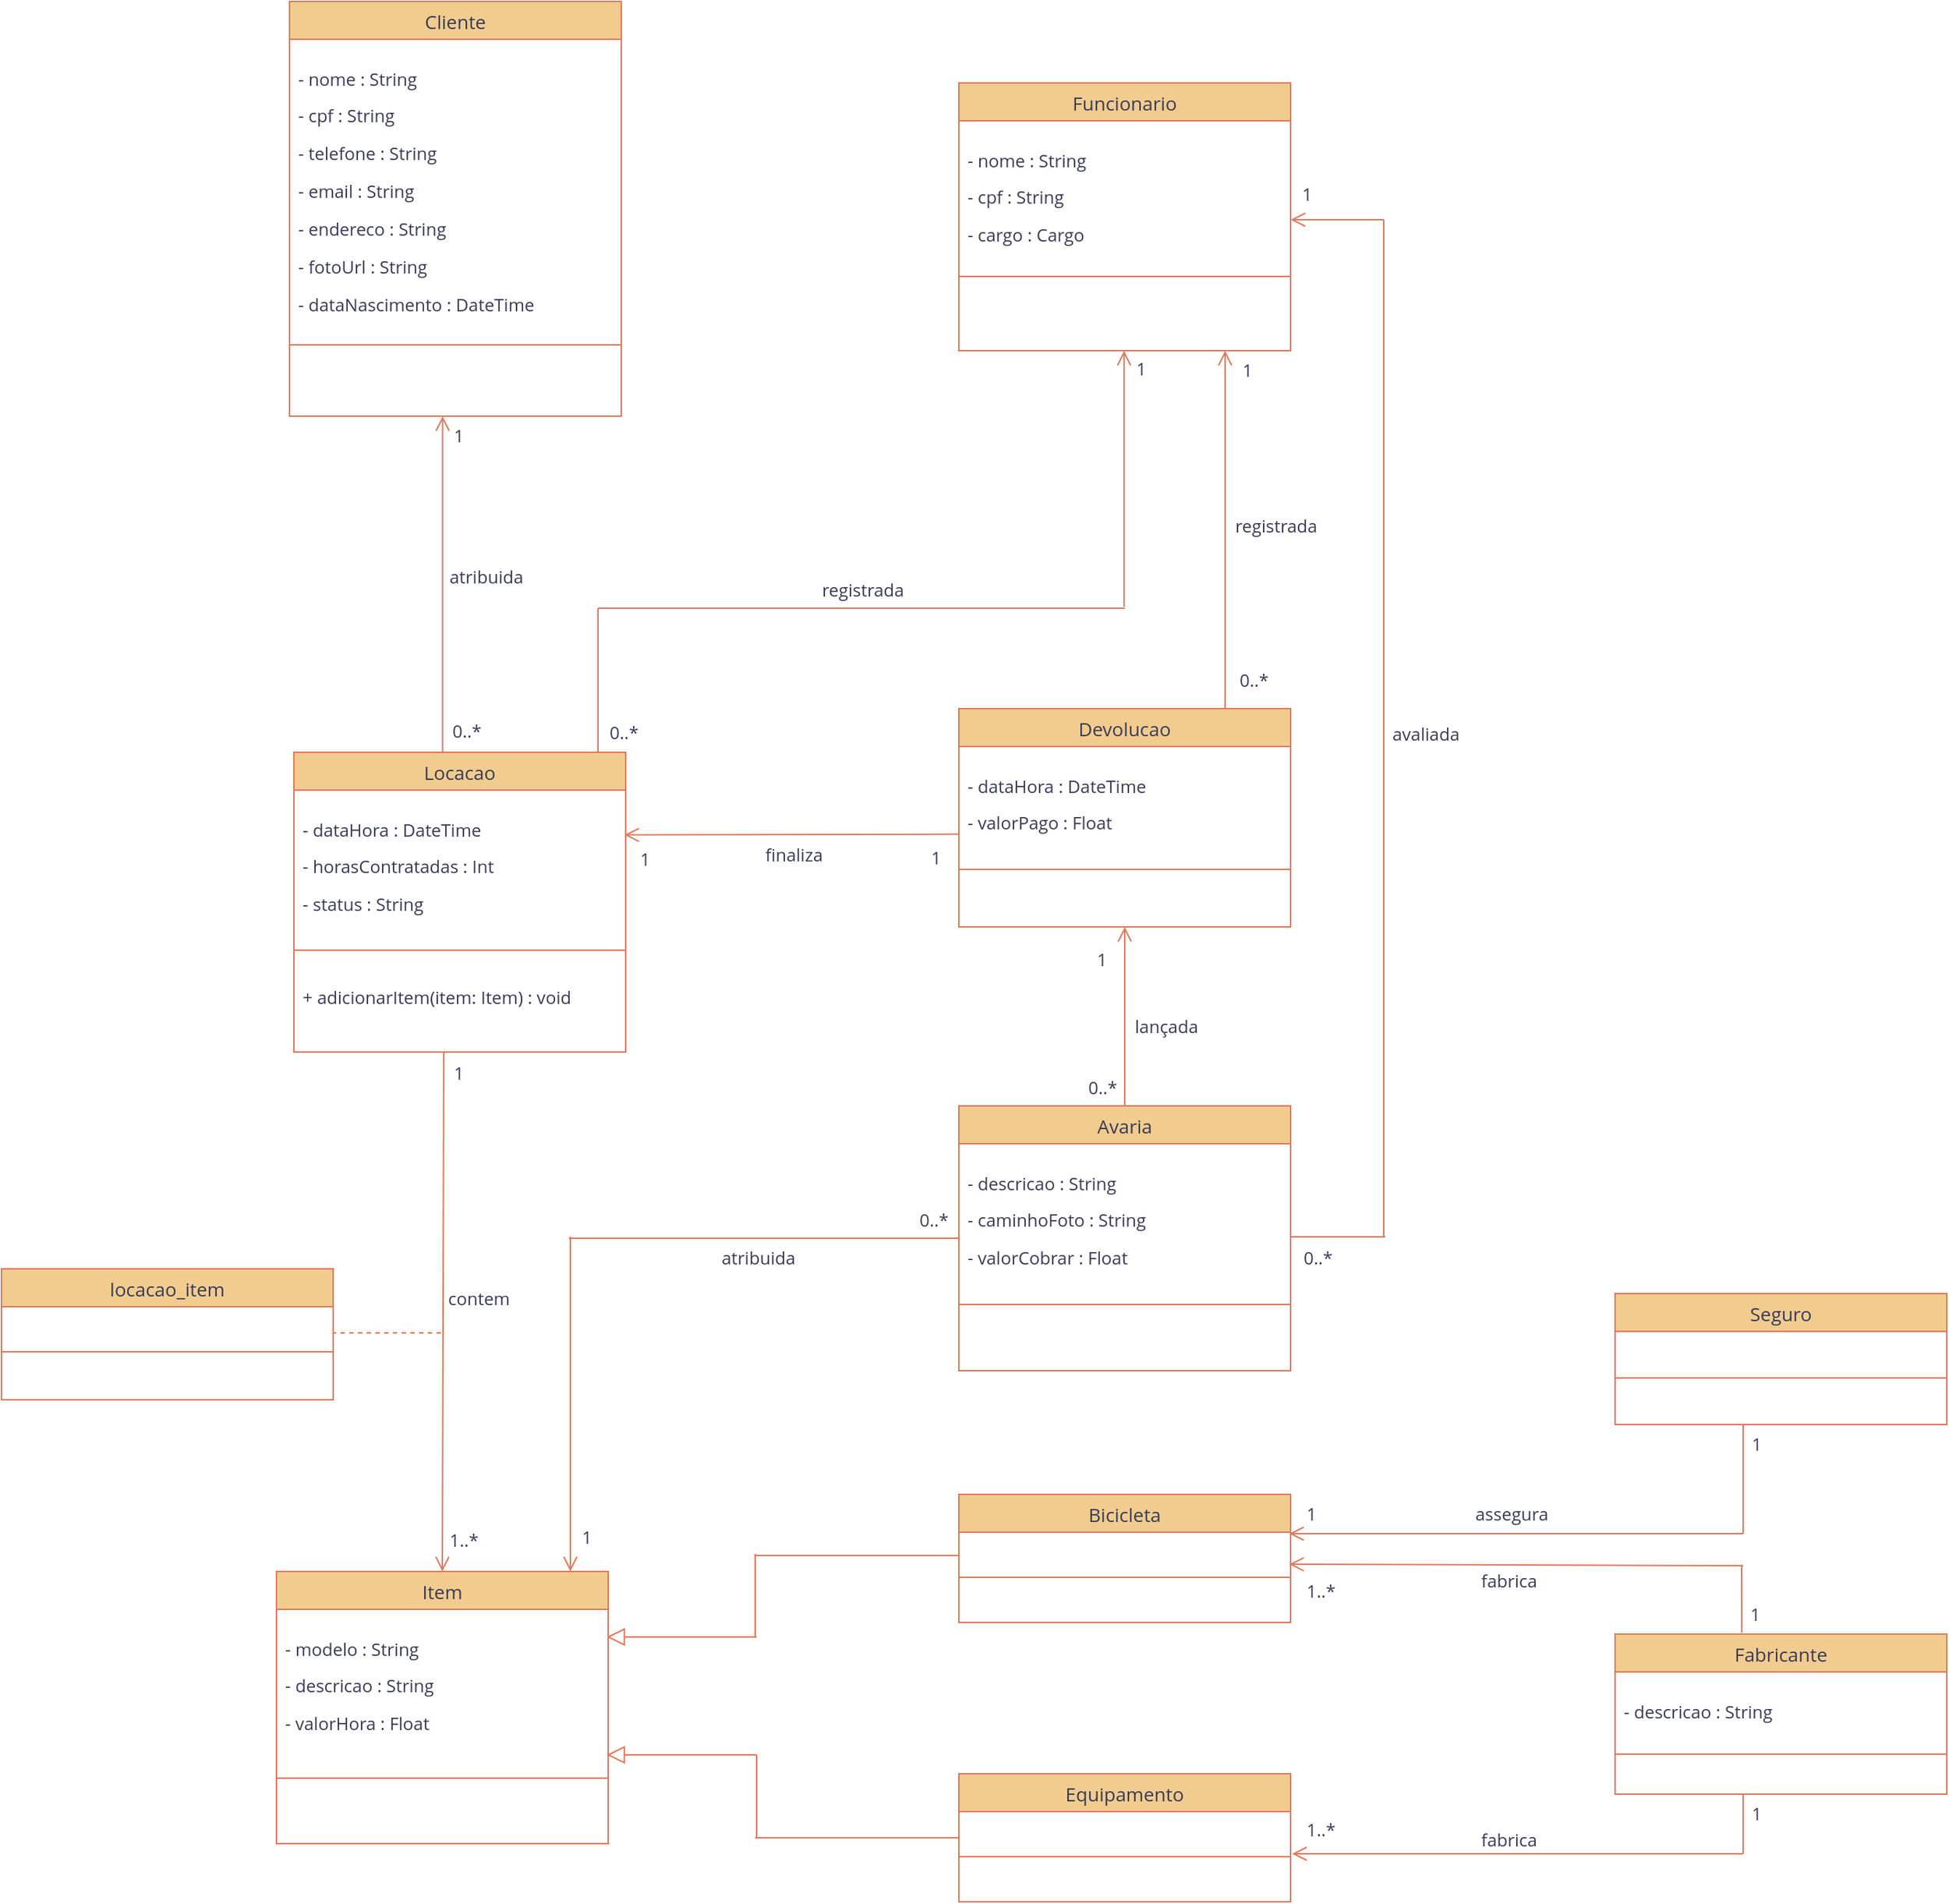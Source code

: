 <mxfile version="27.1.6">
  <diagram id="C5RBs43oDa-KdzZeNtuy" name="Page-1">
    <mxGraphModel dx="1062" dy="133" grid="1" gridSize="18" guides="1" tooltips="1" connect="1" arrows="1" fold="1" page="1" pageScale="1" pageWidth="827" pageHeight="1169" math="0" shadow="0">
      <root>
        <mxCell id="WIyWlLk6GJQsqaUBKTNV-0" />
        <mxCell id="WIyWlLk6GJQsqaUBKTNV-1" parent="WIyWlLk6GJQsqaUBKTNV-0" />
        <mxCell id="zkfFHV4jXpPFQw0GAbJ--0" value="Cliente" style="swimlane;fontStyle=0;align=center;verticalAlign=top;childLayout=stackLayout;horizontal=1;startSize=26;horizontalStack=0;resizeParent=1;resizeLast=0;collapsible=1;marginBottom=0;rounded=0;shadow=0;strokeWidth=1;labelBackgroundColor=none;fillColor=#F2CC8F;strokeColor=#E07A5F;fontColor=#393C56;perimeterSpacing=0;fontSize=13;fontFamily=Open Sans;fontSource=https%3A%2F%2Ffonts.googleapis.com%2Fcss%3Ffamily%3DOpen%2BSans;" parent="WIyWlLk6GJQsqaUBKTNV-1" vertex="1">
          <mxGeometry x="184" y="12" width="228" height="285" as="geometry">
            <mxRectangle x="230" y="140" width="160" height="26" as="alternateBounds" />
          </mxGeometry>
        </mxCell>
        <mxCell id="bFWynTGjhlZ6Xg1FnUSR-3" value="&#xa;- nome : String" style="text;align=left;verticalAlign=top;spacingLeft=4;spacingRight=4;overflow=hidden;rotatable=0;points=[[0,0.5],[1,0.5]];portConstraint=eastwest;labelBackgroundColor=none;fontColor=#393C56;fontFamily=Open Sans;fontSource=https%3A%2F%2Ffonts.googleapis.com%2Fcss%3Ffamily%3DOpen%2BSans;" parent="zkfFHV4jXpPFQw0GAbJ--0" vertex="1">
          <mxGeometry y="26" width="228" height="39" as="geometry" />
        </mxCell>
        <mxCell id="Fa_watVSSNyzNft1IvnE-0" value="- cpf : String" style="text;align=left;verticalAlign=top;spacingLeft=4;spacingRight=4;overflow=hidden;rotatable=0;points=[[0,0.5],[1,0.5]];portConstraint=eastwest;rounded=0;shadow=0;html=0;labelBackgroundColor=none;fontColor=#393C56;fontFamily=Open Sans;fontSource=https%3A%2F%2Ffonts.googleapis.com%2Fcss%3Ffamily%3DOpen%2BSans;" parent="zkfFHV4jXpPFQw0GAbJ--0" vertex="1">
          <mxGeometry y="65" width="228" height="26" as="geometry" />
        </mxCell>
        <mxCell id="Fa_watVSSNyzNft1IvnE-1" value="- telefone : String" style="text;align=left;verticalAlign=top;spacingLeft=4;spacingRight=4;overflow=hidden;rotatable=0;points=[[0,0.5],[1,0.5]];portConstraint=eastwest;rounded=0;shadow=0;html=0;labelBackgroundColor=none;fontColor=#393C56;fontFamily=Open Sans;fontSource=https%3A%2F%2Ffonts.googleapis.com%2Fcss%3Ffamily%3DOpen%2BSans;" parent="zkfFHV4jXpPFQw0GAbJ--0" vertex="1">
          <mxGeometry y="91" width="228" height="26" as="geometry" />
        </mxCell>
        <mxCell id="Fa_watVSSNyzNft1IvnE-2" value="- email : String" style="text;align=left;verticalAlign=top;spacingLeft=4;spacingRight=4;overflow=hidden;rotatable=0;points=[[0,0.5],[1,0.5]];portConstraint=eastwest;rounded=0;shadow=0;html=0;labelBackgroundColor=none;fontColor=#393C56;fontFamily=Open Sans;fontSource=https%3A%2F%2Ffonts.googleapis.com%2Fcss%3Ffamily%3DOpen%2BSans;" parent="zkfFHV4jXpPFQw0GAbJ--0" vertex="1">
          <mxGeometry y="117" width="228" height="26" as="geometry" />
        </mxCell>
        <mxCell id="Fa_watVSSNyzNft1IvnE-3" value="- endereco : String" style="text;align=left;verticalAlign=top;spacingLeft=4;spacingRight=4;overflow=hidden;rotatable=0;points=[[0,0.5],[1,0.5]];portConstraint=eastwest;rounded=0;shadow=0;html=0;labelBackgroundColor=none;fontColor=#393C56;fontFamily=Open Sans;fontSource=https%3A%2F%2Ffonts.googleapis.com%2Fcss%3Ffamily%3DOpen%2BSans;" parent="zkfFHV4jXpPFQw0GAbJ--0" vertex="1">
          <mxGeometry y="143" width="228" height="26" as="geometry" />
        </mxCell>
        <mxCell id="Fa_watVSSNyzNft1IvnE-4" value="- fotoUrl : String" style="text;align=left;verticalAlign=top;spacingLeft=4;spacingRight=4;overflow=hidden;rotatable=0;points=[[0,0.5],[1,0.5]];portConstraint=eastwest;rounded=0;shadow=0;html=0;labelBackgroundColor=none;fontColor=#393C56;fontFamily=Open Sans;fontSource=https%3A%2F%2Ffonts.googleapis.com%2Fcss%3Ffamily%3DOpen%2BSans;" parent="zkfFHV4jXpPFQw0GAbJ--0" vertex="1">
          <mxGeometry y="169" width="228" height="26" as="geometry" />
        </mxCell>
        <mxCell id="Fa_watVSSNyzNft1IvnE-5" value="- dataNascimento : DateTime" style="text;align=left;verticalAlign=top;spacingLeft=4;spacingRight=4;overflow=hidden;rotatable=0;points=[[0,0.5],[1,0.5]];portConstraint=eastwest;rounded=0;shadow=0;html=0;labelBackgroundColor=none;fontColor=#393C56;fontFamily=Open Sans;fontSource=https%3A%2F%2Ffonts.googleapis.com%2Fcss%3Ffamily%3DOpen%2BSans;" parent="zkfFHV4jXpPFQw0GAbJ--0" vertex="1">
          <mxGeometry y="195" width="228" height="26" as="geometry" />
        </mxCell>
        <mxCell id="zkfFHV4jXpPFQw0GAbJ--4" value="" style="line;html=1;strokeWidth=1;align=left;verticalAlign=middle;spacingTop=-1;spacingLeft=3;spacingRight=3;rotatable=1;labelPosition=right;points=[];portConstraint=eastwest;movable=1;resizable=1;deletable=1;editable=1;locked=0;connectable=1;labelBackgroundColor=none;fillColor=#F2CC8F;strokeColor=#E07A5F;fontColor=#393C56;fontFamily=Open Sans;fontSource=https%3A%2F%2Ffonts.googleapis.com%2Fcss%3Ffamily%3DOpen%2BSans;" parent="zkfFHV4jXpPFQw0GAbJ--0" vertex="1">
          <mxGeometry y="221" width="228" height="30" as="geometry" />
        </mxCell>
        <mxCell id="zkfFHV4jXpPFQw0GAbJ--6" value="Funcionario" style="swimlane;fontStyle=0;align=center;verticalAlign=top;childLayout=stackLayout;horizontal=1;startSize=26;horizontalStack=0;resizeParent=1;resizeLast=0;collapsible=1;marginBottom=0;rounded=0;shadow=0;strokeWidth=1;labelBackgroundColor=none;fillColor=#F2CC8F;strokeColor=#E07A5F;fontColor=#393C56;fontSize=13;fontFamily=Open Sans;fontSource=https%3A%2F%2Ffonts.googleapis.com%2Fcss%3Ffamily%3DOpen%2BSans;" parent="WIyWlLk6GJQsqaUBKTNV-1" vertex="1">
          <mxGeometry x="644" y="68" width="228" height="184" as="geometry">
            <mxRectangle x="130" y="380" width="160" height="26" as="alternateBounds" />
          </mxGeometry>
        </mxCell>
        <mxCell id="bFWynTGjhlZ6Xg1FnUSR-12" value="&#xa;- nome : String" style="text;align=left;verticalAlign=top;spacingLeft=4;spacingRight=4;overflow=hidden;rotatable=0;points=[[0,0.5],[1,0.5]];portConstraint=eastwest;labelBackgroundColor=none;fontColor=#393C56;fontFamily=Open Sans;fontSource=https%3A%2F%2Ffonts.googleapis.com%2Fcss%3Ffamily%3DOpen%2BSans;" parent="zkfFHV4jXpPFQw0GAbJ--6" vertex="1">
          <mxGeometry y="26" width="228" height="39" as="geometry" />
        </mxCell>
        <mxCell id="bFWynTGjhlZ6Xg1FnUSR-13" value="- cpf : String" style="text;align=left;verticalAlign=top;spacingLeft=4;spacingRight=4;overflow=hidden;rotatable=0;points=[[0,0.5],[1,0.5]];portConstraint=eastwest;rounded=0;shadow=0;html=0;labelBackgroundColor=none;fontColor=#393C56;fontFamily=Open Sans;fontSource=https%3A%2F%2Ffonts.googleapis.com%2Fcss%3Ffamily%3DOpen%2BSans;" parent="zkfFHV4jXpPFQw0GAbJ--6" vertex="1">
          <mxGeometry y="65" width="228" height="26" as="geometry" />
        </mxCell>
        <mxCell id="bFWynTGjhlZ6Xg1FnUSR-14" value="- cargo : Cargo" style="text;align=left;verticalAlign=top;spacingLeft=4;spacingRight=4;overflow=hidden;rotatable=0;points=[[0,0.5],[1,0.5]];portConstraint=eastwest;rounded=0;shadow=0;html=0;labelBackgroundColor=none;fontColor=#393C56;fontFamily=Open Sans;fontSource=https%3A%2F%2Ffonts.googleapis.com%2Fcss%3Ffamily%3DOpen%2BSans;" parent="zkfFHV4jXpPFQw0GAbJ--6" vertex="1">
          <mxGeometry y="91" width="228" height="26" as="geometry" />
        </mxCell>
        <mxCell id="zkfFHV4jXpPFQw0GAbJ--9" value="" style="line;html=1;strokeWidth=1;align=left;verticalAlign=middle;spacingTop=-1;spacingLeft=3;spacingRight=3;rotatable=0;labelPosition=right;points=[];portConstraint=eastwest;labelBackgroundColor=none;fillColor=#F2CC8F;strokeColor=#E07A5F;fontColor=#393C56;fontFamily=Open Sans;fontSource=https%3A%2F%2Ffonts.googleapis.com%2Fcss%3Ffamily%3DOpen%2BSans;" parent="zkfFHV4jXpPFQw0GAbJ--6" vertex="1">
          <mxGeometry y="117" width="228" height="32" as="geometry" />
        </mxCell>
        <mxCell id="zkfFHV4jXpPFQw0GAbJ--13" value="Devolucao" style="swimlane;fontStyle=0;align=center;verticalAlign=top;childLayout=stackLayout;horizontal=1;startSize=26;horizontalStack=0;resizeParent=1;resizeLast=0;collapsible=1;marginBottom=0;rounded=0;shadow=0;strokeWidth=1;labelBackgroundColor=none;fillColor=#F2CC8F;strokeColor=#E07A5F;fontColor=#393C56;fontSize=13;fontFamily=Open Sans;fontSource=https%3A%2F%2Ffonts.googleapis.com%2Fcss%3Ffamily%3DOpen%2BSans;" parent="WIyWlLk6GJQsqaUBKTNV-1" vertex="1">
          <mxGeometry x="644" y="498" width="228" height="150" as="geometry">
            <mxRectangle x="340" y="380" width="170" height="26" as="alternateBounds" />
          </mxGeometry>
        </mxCell>
        <mxCell id="bFWynTGjhlZ6Xg1FnUSR-4" value="&#xa;- dataHora : DateTime" style="text;align=left;verticalAlign=top;spacingLeft=4;spacingRight=4;overflow=hidden;rotatable=0;points=[[0,0.5],[1,0.5]];portConstraint=eastwest;labelBackgroundColor=none;fontColor=#393C56;fontFamily=Open Sans;fontSource=https%3A%2F%2Ffonts.googleapis.com%2Fcss%3Ffamily%3DOpen%2BSans;" parent="zkfFHV4jXpPFQw0GAbJ--13" vertex="1">
          <mxGeometry y="26" width="228" height="39" as="geometry" />
        </mxCell>
        <mxCell id="bFWynTGjhlZ6Xg1FnUSR-17" value="- valorPago : Float" style="text;align=left;verticalAlign=top;spacingLeft=4;spacingRight=4;overflow=hidden;rotatable=0;points=[[0,0.5],[1,0.5]];portConstraint=eastwest;rounded=0;shadow=0;html=0;labelBackgroundColor=none;fontColor=#393C56;fontFamily=Open Sans;fontSource=https%3A%2F%2Ffonts.googleapis.com%2Fcss%3Ffamily%3DOpen%2BSans;" parent="zkfFHV4jXpPFQw0GAbJ--13" vertex="1">
          <mxGeometry y="65" width="228" height="26" as="geometry" />
        </mxCell>
        <mxCell id="zkfFHV4jXpPFQw0GAbJ--15" value="" style="line;html=1;strokeWidth=1;align=left;verticalAlign=middle;spacingTop=-1;spacingLeft=3;spacingRight=3;rotatable=0;labelPosition=right;points=[];portConstraint=eastwest;labelBackgroundColor=none;fillColor=#F2CC8F;strokeColor=#E07A5F;fontColor=#393C56;fontFamily=Open Sans;fontSource=https%3A%2F%2Ffonts.googleapis.com%2Fcss%3Ffamily%3DOpen%2BSans;" parent="zkfFHV4jXpPFQw0GAbJ--13" vertex="1">
          <mxGeometry y="91" width="228" height="39" as="geometry" />
        </mxCell>
        <mxCell id="zkfFHV4jXpPFQw0GAbJ--17" value="Locacao" style="swimlane;fontStyle=0;align=center;verticalAlign=top;childLayout=stackLayout;horizontal=1;startSize=26;horizontalStack=0;resizeParent=1;resizeLast=0;collapsible=1;marginBottom=0;rounded=0;shadow=0;strokeWidth=1;labelBackgroundColor=none;fillColor=#F2CC8F;strokeColor=#E07A5F;fontColor=#393C56;fontSize=13;fontFamily=Open Sans;fontSource=https%3A%2F%2Ffonts.googleapis.com%2Fcss%3Ffamily%3DOpen%2BSans;" parent="WIyWlLk6GJQsqaUBKTNV-1" vertex="1">
          <mxGeometry x="187" y="528" width="228" height="206" as="geometry">
            <mxRectangle x="550" y="140" width="160" height="26" as="alternateBounds" />
          </mxGeometry>
        </mxCell>
        <mxCell id="bFWynTGjhlZ6Xg1FnUSR-2" value="&#xa;- dataHora : DateTime" style="text;align=left;verticalAlign=top;spacingLeft=4;spacingRight=4;overflow=hidden;rotatable=0;points=[[0,0.5],[1,0.5]];portConstraint=eastwest;labelBackgroundColor=none;fontColor=#393C56;fontFamily=Open Sans;fontSource=https%3A%2F%2Ffonts.googleapis.com%2Fcss%3Ffamily%3DOpen%2BSans;" parent="zkfFHV4jXpPFQw0GAbJ--17" vertex="1">
          <mxGeometry y="26" width="228" height="39" as="geometry" />
        </mxCell>
        <mxCell id="zkfFHV4jXpPFQw0GAbJ--21" value="- horasContratadas : Int" style="text;align=left;verticalAlign=top;spacingLeft=4;spacingRight=4;overflow=hidden;rotatable=0;points=[[0,0.5],[1,0.5]];portConstraint=eastwest;rounded=0;shadow=0;html=0;labelBackgroundColor=none;fontColor=#393C56;fontFamily=Open Sans;fontSource=https%3A%2F%2Ffonts.googleapis.com%2Fcss%3Ffamily%3DOpen%2BSans;" parent="zkfFHV4jXpPFQw0GAbJ--17" vertex="1">
          <mxGeometry y="65" width="228" height="26" as="geometry" />
        </mxCell>
        <mxCell id="Fa_watVSSNyzNft1IvnE-9" value="- status : String" style="text;align=left;verticalAlign=top;spacingLeft=4;spacingRight=4;overflow=hidden;rotatable=0;points=[[0,0.5],[1,0.5]];portConstraint=eastwest;rounded=0;shadow=0;html=0;labelBackgroundColor=none;fontColor=#393C56;fontFamily=Open Sans;fontSource=https%3A%2F%2Ffonts.googleapis.com%2Fcss%3Ffamily%3DOpen%2BSans;" parent="zkfFHV4jXpPFQw0GAbJ--17" vertex="1">
          <mxGeometry y="91" width="228" height="26" as="geometry" />
        </mxCell>
        <mxCell id="zkfFHV4jXpPFQw0GAbJ--23" value="" style="line;html=1;strokeWidth=1;align=left;verticalAlign=middle;spacingTop=-1;spacingLeft=3;spacingRight=3;rotatable=0;labelPosition=right;points=[];portConstraint=eastwest;labelBackgroundColor=none;fillColor=#F2CC8F;strokeColor=#E07A5F;fontColor=#393C56;fontFamily=Open Sans;fontSource=https%3A%2F%2Ffonts.googleapis.com%2Fcss%3Ffamily%3DOpen%2BSans;" parent="zkfFHV4jXpPFQw0GAbJ--17" vertex="1">
          <mxGeometry y="117" width="228" height="38" as="geometry" />
        </mxCell>
        <mxCell id="Bvcl64NEZviLcvhDuvf5-5" value="+ adicionarItem(item: Item) : void" style="text;align=left;verticalAlign=top;spacingLeft=4;spacingRight=4;overflow=hidden;rotatable=0;points=[[0,0.5],[1,0.5]];portConstraint=eastwest;rounded=0;shadow=0;html=0;labelBackgroundColor=none;fontColor=#393C56;fontFamily=Open Sans;fontSource=https%3A%2F%2Ffonts.googleapis.com%2Fcss%3Ffamily%3DOpen%2BSans;" parent="zkfFHV4jXpPFQw0GAbJ--17" vertex="1">
          <mxGeometry y="155" width="228" height="26" as="geometry" />
        </mxCell>
        <mxCell id="Fa_watVSSNyzNft1IvnE-15" value="" style="endArrow=open;html=1;rounded=0;labelBackgroundColor=none;strokeColor=#E07A5F;fontColor=default;startArrow=none;startFill=0;endFill=0;endSize=8;fontFamily=Open Sans;fontSource=https%3A%2F%2Ffonts.googleapis.com%2Fcss%3Ffamily%3DOpen%2BSans;" parent="WIyWlLk6GJQsqaUBKTNV-1" edge="1">
          <mxGeometry width="50" height="50" relative="1" as="geometry">
            <mxPoint x="289.2" y="528" as="sourcePoint" />
            <mxPoint x="289.2" y="297" as="targetPoint" />
          </mxGeometry>
        </mxCell>
        <mxCell id="Fa_watVSSNyzNft1IvnE-17" value="atribuida" style="text;whiteSpace=wrap;html=1;labelBackgroundColor=none;fontColor=#393C56;fontFamily=Open Sans;fontSource=https%3A%2F%2Ffonts.googleapis.com%2Fcss%3Ffamily%3DOpen%2BSans;" parent="WIyWlLk6GJQsqaUBKTNV-1" vertex="1">
          <mxGeometry x="292.29" y="394" width="54.5" height="22" as="geometry" />
        </mxCell>
        <mxCell id="Fa_watVSSNyzNft1IvnE-20" value="1" style="text;whiteSpace=wrap;html=1;labelBackgroundColor=none;fontColor=#393C56;fontFamily=Open Sans;fontSource=https%3A%2F%2Ffonts.googleapis.com%2Fcss%3Ffamily%3DOpen%2BSans;" parent="WIyWlLk6GJQsqaUBKTNV-1" vertex="1">
          <mxGeometry x="295.0" y="297" width="44" height="22" as="geometry" />
        </mxCell>
        <mxCell id="Fa_watVSSNyzNft1IvnE-22" value="0..*" style="text;whiteSpace=wrap;html=1;labelBackgroundColor=none;fontColor=#393C56;fontFamily=Open Sans;fontSource=https%3A%2F%2Ffonts.googleapis.com%2Fcss%3Ffamily%3DOpen%2BSans;" parent="WIyWlLk6GJQsqaUBKTNV-1" vertex="1">
          <mxGeometry x="294.0" y="500" width="44" height="22" as="geometry" />
        </mxCell>
        <mxCell id="Fa_watVSSNyzNft1IvnE-34" value="Bicicleta" style="swimlane;fontStyle=0;align=center;verticalAlign=top;childLayout=stackLayout;horizontal=1;startSize=26;horizontalStack=0;resizeParent=1;resizeLast=0;collapsible=1;marginBottom=0;rounded=0;shadow=0;strokeWidth=1;labelBackgroundColor=none;fillColor=#F2CC8F;strokeColor=#E07A5F;fontColor=#393C56;fontSize=13;fontFamily=Open Sans;fontSource=https%3A%2F%2Ffonts.googleapis.com%2Fcss%3Ffamily%3DOpen%2BSans;" parent="WIyWlLk6GJQsqaUBKTNV-1" vertex="1">
          <mxGeometry x="644" y="1038" width="228" height="88" as="geometry">
            <mxRectangle x="340" y="380" width="170" height="26" as="alternateBounds" />
          </mxGeometry>
        </mxCell>
        <mxCell id="Fa_watVSSNyzNft1IvnE-38" value="" style="line;html=1;strokeWidth=1;align=left;verticalAlign=middle;spacingTop=-1;spacingLeft=3;spacingRight=3;rotatable=0;labelPosition=right;points=[];portConstraint=eastwest;labelBackgroundColor=none;fillColor=#F2CC8F;strokeColor=#E07A5F;fontColor=#393C56;fontFamily=Open Sans;fontSource=https%3A%2F%2Ffonts.googleapis.com%2Fcss%3Ffamily%3DOpen%2BSans;" parent="Fa_watVSSNyzNft1IvnE-34" vertex="1">
          <mxGeometry y="26" width="228" height="62" as="geometry" />
        </mxCell>
        <mxCell id="Fa_watVSSNyzNft1IvnE-44" value="Item" style="swimlane;fontStyle=0;align=center;verticalAlign=top;childLayout=stackLayout;horizontal=1;startSize=26;horizontalStack=0;resizeParent=1;resizeLast=0;collapsible=1;marginBottom=0;rounded=0;shadow=0;strokeWidth=1;labelBackgroundColor=none;fillColor=#F2CC8F;strokeColor=#E07A5F;fontColor=#393C56;fontSize=13;fontFamily=Open Sans;fontSource=https%3A%2F%2Ffonts.googleapis.com%2Fcss%3Ffamily%3DOpen%2BSans;" parent="WIyWlLk6GJQsqaUBKTNV-1" vertex="1">
          <mxGeometry x="175" y="1091" width="228" height="187" as="geometry">
            <mxRectangle x="340" y="380" width="170" height="26" as="alternateBounds" />
          </mxGeometry>
        </mxCell>
        <mxCell id="Fa_watVSSNyzNft1IvnE-46" value="&#xa;- modelo : String" style="text;align=left;verticalAlign=top;spacingLeft=4;spacingRight=4;overflow=hidden;rotatable=0;points=[[0,0.5],[1,0.5]];portConstraint=eastwest;labelBackgroundColor=none;fontColor=#393C56;fontFamily=Open Sans;fontSource=https%3A%2F%2Ffonts.googleapis.com%2Fcss%3Ffamily%3DOpen%2BSans;" parent="Fa_watVSSNyzNft1IvnE-44" vertex="1">
          <mxGeometry y="26" width="228" height="39" as="geometry" />
        </mxCell>
        <mxCell id="Fa_watVSSNyzNft1IvnE-49" value="- descricao : String" style="text;align=left;verticalAlign=top;spacingLeft=4;spacingRight=4;overflow=hidden;rotatable=0;points=[[0,0.5],[1,0.5]];portConstraint=eastwest;labelBackgroundColor=none;fontColor=#393C56;fontFamily=Open Sans;fontSource=https%3A%2F%2Ffonts.googleapis.com%2Fcss%3Ffamily%3DOpen%2BSans;" parent="Fa_watVSSNyzNft1IvnE-44" vertex="1">
          <mxGeometry y="65" width="228" height="26" as="geometry" />
        </mxCell>
        <mxCell id="Fa_watVSSNyzNft1IvnE-50" value="- valorHora : Float" style="text;align=left;verticalAlign=top;spacingLeft=4;spacingRight=4;overflow=hidden;rotatable=0;points=[[0,0.5],[1,0.5]];portConstraint=eastwest;labelBackgroundColor=none;fontColor=#393C56;fontFamily=Open Sans;fontSource=https%3A%2F%2Ffonts.googleapis.com%2Fcss%3Ffamily%3DOpen%2BSans;" parent="Fa_watVSSNyzNft1IvnE-44" vertex="1">
          <mxGeometry y="91" width="228" height="26" as="geometry" />
        </mxCell>
        <mxCell id="Fa_watVSSNyzNft1IvnE-48" value="" style="line;html=1;strokeWidth=1;align=left;verticalAlign=middle;spacingTop=-1;spacingLeft=3;spacingRight=3;rotatable=0;labelPosition=right;points=[];portConstraint=eastwest;labelBackgroundColor=none;fillColor=#F2CC8F;strokeColor=#E07A5F;fontColor=#393C56;fontFamily=Open Sans;fontSource=https%3A%2F%2Ffonts.googleapis.com%2Fcss%3Ffamily%3DOpen%2BSans;" parent="Fa_watVSSNyzNft1IvnE-44" vertex="1">
          <mxGeometry y="117" width="228" height="50" as="geometry" />
        </mxCell>
        <mxCell id="Fa_watVSSNyzNft1IvnE-54" value="Equipamento" style="swimlane;fontStyle=0;align=center;verticalAlign=top;childLayout=stackLayout;horizontal=1;startSize=26;horizontalStack=0;resizeParent=1;resizeLast=0;collapsible=1;marginBottom=0;rounded=0;shadow=0;strokeWidth=1;labelBackgroundColor=none;fillColor=#F2CC8F;strokeColor=#E07A5F;fontColor=#393C56;fontSize=13;fontFamily=Open Sans;fontSource=https%3A%2F%2Ffonts.googleapis.com%2Fcss%3Ffamily%3DOpen%2BSans;" parent="WIyWlLk6GJQsqaUBKTNV-1" vertex="1">
          <mxGeometry x="644" y="1230" width="228" height="88" as="geometry">
            <mxRectangle x="340" y="380" width="170" height="26" as="alternateBounds" />
          </mxGeometry>
        </mxCell>
        <mxCell id="Fa_watVSSNyzNft1IvnE-55" value="" style="line;html=1;strokeWidth=1;align=left;verticalAlign=middle;spacingTop=-1;spacingLeft=3;spacingRight=3;rotatable=0;labelPosition=right;points=[];portConstraint=eastwest;labelBackgroundColor=none;fillColor=#F2CC8F;strokeColor=#E07A5F;fontColor=#393C56;fontFamily=Open Sans;fontSource=https%3A%2F%2Ffonts.googleapis.com%2Fcss%3Ffamily%3DOpen%2BSans;" parent="Fa_watVSSNyzNft1IvnE-54" vertex="1">
          <mxGeometry y="26" width="228" height="62" as="geometry" />
        </mxCell>
        <mxCell id="Fa_watVSSNyzNft1IvnE-56" value="Seguro" style="swimlane;fontStyle=0;align=center;verticalAlign=top;childLayout=stackLayout;horizontal=1;startSize=26;horizontalStack=0;resizeParent=1;resizeLast=0;collapsible=1;marginBottom=0;rounded=0;shadow=0;strokeWidth=1;labelBackgroundColor=none;fillColor=#F2CC8F;strokeColor=#E07A5F;fontColor=#393C56;fontSize=13;fontFamily=Open Sans;fontSource=https%3A%2F%2Ffonts.googleapis.com%2Fcss%3Ffamily%3DOpen%2BSans;" parent="WIyWlLk6GJQsqaUBKTNV-1" vertex="1">
          <mxGeometry x="1095" y="900" width="228" height="90" as="geometry">
            <mxRectangle x="340" y="380" width="170" height="26" as="alternateBounds" />
          </mxGeometry>
        </mxCell>
        <mxCell id="Fa_watVSSNyzNft1IvnE-57" value="" style="line;html=1;strokeWidth=1;align=left;verticalAlign=middle;spacingTop=-1;spacingLeft=3;spacingRight=3;rotatable=0;labelPosition=right;points=[];portConstraint=eastwest;labelBackgroundColor=none;fillColor=#F2CC8F;strokeColor=#E07A5F;fontColor=#393C56;fontFamily=Open Sans;fontSource=https%3A%2F%2Ffonts.googleapis.com%2Fcss%3Ffamily%3DOpen%2BSans;" parent="Fa_watVSSNyzNft1IvnE-56" vertex="1">
          <mxGeometry y="26" width="228" height="64" as="geometry" />
        </mxCell>
        <mxCell id="Fa_watVSSNyzNft1IvnE-59" value="Fabricante" style="swimlane;fontStyle=0;align=center;verticalAlign=top;childLayout=stackLayout;horizontal=1;startSize=26;horizontalStack=0;resizeParent=1;resizeLast=0;collapsible=1;marginBottom=0;rounded=0;shadow=0;strokeWidth=1;labelBackgroundColor=none;fillColor=#F2CC8F;strokeColor=#E07A5F;fontColor=#393C56;fontSize=13;fontFamily=Open Sans;fontSource=https%3A%2F%2Ffonts.googleapis.com%2Fcss%3Ffamily%3DOpen%2BSans;" parent="WIyWlLk6GJQsqaUBKTNV-1" vertex="1">
          <mxGeometry x="1095" y="1134" width="228" height="110" as="geometry">
            <mxRectangle x="130" y="380" width="160" height="26" as="alternateBounds" />
          </mxGeometry>
        </mxCell>
        <mxCell id="Fa_watVSSNyzNft1IvnE-61" value="&#xa;- descricao : String" style="text;align=left;verticalAlign=top;spacingLeft=4;spacingRight=4;overflow=hidden;rotatable=0;points=[[0,0.5],[1,0.5]];portConstraint=eastwest;rounded=0;shadow=0;html=0;labelBackgroundColor=none;fontColor=#393C56;fontFamily=Open Sans;fontSource=https%3A%2F%2Ffonts.googleapis.com%2Fcss%3Ffamily%3DOpen%2BSans;" parent="Fa_watVSSNyzNft1IvnE-59" vertex="1">
          <mxGeometry y="26" width="228" height="46" as="geometry" />
        </mxCell>
        <mxCell id="Fa_watVSSNyzNft1IvnE-62" value="" style="line;html=1;strokeWidth=1;align=left;verticalAlign=middle;spacingTop=-1;spacingLeft=3;spacingRight=3;rotatable=0;labelPosition=right;points=[];portConstraint=eastwest;labelBackgroundColor=none;fillColor=#F2CC8F;strokeColor=#E07A5F;fontColor=#393C56;fontFamily=Open Sans;fontSource=https%3A%2F%2Ffonts.googleapis.com%2Fcss%3Ffamily%3DOpen%2BSans;" parent="Fa_watVSSNyzNft1IvnE-59" vertex="1">
          <mxGeometry y="72" width="228" height="21" as="geometry" />
        </mxCell>
        <mxCell id="Fa_watVSSNyzNft1IvnE-66" value="" style="endArrow=open;html=1;rounded=0;labelBackgroundColor=none;strokeColor=#E07A5F;fontColor=default;endFill=0;endSize=8;fontFamily=Open Sans;fontSource=https%3A%2F%2Ffonts.googleapis.com%2Fcss%3Ffamily%3DOpen%2BSans;" parent="WIyWlLk6GJQsqaUBKTNV-1" edge="1">
          <mxGeometry width="50" height="50" relative="1" as="geometry">
            <mxPoint x="757.57" y="428" as="sourcePoint" />
            <mxPoint x="757.57" y="252" as="targetPoint" />
          </mxGeometry>
        </mxCell>
        <mxCell id="Fa_watVSSNyzNft1IvnE-67" value="" style="endArrow=none;html=1;rounded=0;labelBackgroundColor=none;strokeColor=#E07A5F;fontColor=default;fontFamily=Open Sans;fontSource=https%3A%2F%2Ffonts.googleapis.com%2Fcss%3Ffamily%3DOpen%2BSans;" parent="WIyWlLk6GJQsqaUBKTNV-1" edge="1">
          <mxGeometry width="50" height="50" relative="1" as="geometry">
            <mxPoint x="758" y="429" as="sourcePoint" />
            <mxPoint x="396" y="429" as="targetPoint" />
          </mxGeometry>
        </mxCell>
        <mxCell id="Fa_watVSSNyzNft1IvnE-68" value="" style="endArrow=none;html=1;rounded=0;labelBackgroundColor=none;strokeColor=#E07A5F;fontColor=default;endFill=0;startFill=0;startArrow=none;fontFamily=Open Sans;fontSource=https%3A%2F%2Ffonts.googleapis.com%2Fcss%3Ffamily%3DOpen%2BSans;" parent="WIyWlLk6GJQsqaUBKTNV-1" edge="1">
          <mxGeometry width="50" height="50" relative="1" as="geometry">
            <mxPoint x="396" y="528" as="sourcePoint" />
            <mxPoint x="396" y="429" as="targetPoint" />
          </mxGeometry>
        </mxCell>
        <mxCell id="Fa_watVSSNyzNft1IvnE-69" value="registrada" style="text;whiteSpace=wrap;html=1;labelBackgroundColor=none;fontColor=#393C56;fontFamily=Open Sans;fontSource=https%3A%2F%2Ffonts.googleapis.com%2Fcss%3Ffamily%3DOpen%2BSans;" parent="WIyWlLk6GJQsqaUBKTNV-1" vertex="1">
          <mxGeometry x="548" y="403" width="69" height="22" as="geometry" />
        </mxCell>
        <mxCell id="Fa_watVSSNyzNft1IvnE-70" value="1" style="text;whiteSpace=wrap;html=1;labelBackgroundColor=none;fontColor=#393C56;fontFamily=Open Sans;fontSource=https%3A%2F%2Ffonts.googleapis.com%2Fcss%3Ffamily%3DOpen%2BSans;" parent="WIyWlLk6GJQsqaUBKTNV-1" vertex="1">
          <mxGeometry x="764" y="251" width="44" height="22" as="geometry" />
        </mxCell>
        <mxCell id="Fa_watVSSNyzNft1IvnE-71" value="0..*" style="text;whiteSpace=wrap;html=1;labelBackgroundColor=none;fontColor=#393C56;fontFamily=Open Sans;fontSource=https%3A%2F%2Ffonts.googleapis.com%2Fcss%3Ffamily%3DOpen%2BSans;" parent="WIyWlLk6GJQsqaUBKTNV-1" vertex="1">
          <mxGeometry x="402" y="501" width="44" height="22" as="geometry" />
        </mxCell>
        <mxCell id="Fa_watVSSNyzNft1IvnE-72" value="" style="endArrow=none;html=1;rounded=0;labelBackgroundColor=none;strokeColor=#E07A5F;fontColor=default;endFill=0;startFill=0;startArrow=open;strokeWidth=1;endSize=6;startSize=8;exitX=0.5;exitY=0;exitDx=0;exitDy=0;fontFamily=Open Sans;fontSource=https%3A%2F%2Ffonts.googleapis.com%2Fcss%3Ffamily%3DOpen%2BSans;" parent="WIyWlLk6GJQsqaUBKTNV-1" source="Fa_watVSSNyzNft1IvnE-44" edge="1">
          <mxGeometry width="50" height="50" relative="1" as="geometry">
            <mxPoint x="291" y="1053" as="sourcePoint" />
            <mxPoint x="290" y="734" as="targetPoint" />
          </mxGeometry>
        </mxCell>
        <mxCell id="Fa_watVSSNyzNft1IvnE-73" value="contem" style="text;whiteSpace=wrap;html=1;labelBackgroundColor=none;fontColor=#393C56;fontFamily=Open Sans;fontSource=https%3A%2F%2Ffonts.googleapis.com%2Fcss%3Ffamily%3DOpen%2BSans;" parent="WIyWlLk6GJQsqaUBKTNV-1" vertex="1">
          <mxGeometry x="291" y="890" width="44" height="22" as="geometry" />
        </mxCell>
        <mxCell id="Fa_watVSSNyzNft1IvnE-74" value="1..*" style="text;whiteSpace=wrap;html=1;labelBackgroundColor=none;fontColor=#393C56;fontFamily=Open Sans;fontSource=https%3A%2F%2Ffonts.googleapis.com%2Fcss%3Ffamily%3DOpen%2BSans;" parent="WIyWlLk6GJQsqaUBKTNV-1" vertex="1">
          <mxGeometry x="292" y="1056" width="44" height="22" as="geometry" />
        </mxCell>
        <mxCell id="Fa_watVSSNyzNft1IvnE-75" value="1" style="text;whiteSpace=wrap;html=1;labelBackgroundColor=none;fontColor=#393C56;fontFamily=Open Sans;fontSource=https%3A%2F%2Ffonts.googleapis.com%2Fcss%3Ffamily%3DOpen%2BSans;" parent="WIyWlLk6GJQsqaUBKTNV-1" vertex="1">
          <mxGeometry x="295" y="735" width="44" height="22" as="geometry" />
        </mxCell>
        <mxCell id="Fa_watVSSNyzNft1IvnE-79" value="" style="endArrow=none;html=1;rounded=0;endFill=0;labelBackgroundColor=none;strokeColor=#E07A5F;fontColor=default;strokeWidth=1;endSize=10;startFill=0;fontFamily=Open Sans;fontSource=https%3A%2F%2Ffonts.googleapis.com%2Fcss%3Ffamily%3DOpen%2BSans;" parent="WIyWlLk6GJQsqaUBKTNV-1" edge="1">
          <mxGeometry width="50" height="50" relative="1" as="geometry">
            <mxPoint x="644" y="1080" as="sourcePoint" />
            <mxPoint x="504" y="1080" as="targetPoint" />
          </mxGeometry>
        </mxCell>
        <mxCell id="Fa_watVSSNyzNft1IvnE-80" value="" style="endArrow=none;html=1;rounded=0;endFill=0;exitX=0;exitY=0.75;exitDx=0;exitDy=0;labelBackgroundColor=none;strokeColor=#E07A5F;fontColor=default;strokeWidth=1;endSize=10;startFill=0;fontFamily=Open Sans;fontSource=https%3A%2F%2Ffonts.googleapis.com%2Fcss%3Ffamily%3DOpen%2BSans;" parent="WIyWlLk6GJQsqaUBKTNV-1" edge="1">
          <mxGeometry width="50" height="50" relative="1" as="geometry">
            <mxPoint x="644" y="1274" as="sourcePoint" />
            <mxPoint x="504" y="1274" as="targetPoint" />
          </mxGeometry>
        </mxCell>
        <mxCell id="Fa_watVSSNyzNft1IvnE-81" value="" style="endArrow=open;html=1;rounded=0;labelBackgroundColor=none;strokeColor=#E07A5F;fontColor=default;endFill=0;targetPerimeterSpacing=0;endSize=8;fontFamily=Open Sans;fontSource=https%3A%2F%2Ffonts.googleapis.com%2Fcss%3Ffamily%3DOpen%2BSans;" parent="WIyWlLk6GJQsqaUBKTNV-1" edge="1">
          <mxGeometry width="50" height="50" relative="1" as="geometry">
            <mxPoint x="1183" y="1065" as="sourcePoint" />
            <mxPoint x="871" y="1065" as="targetPoint" />
          </mxGeometry>
        </mxCell>
        <mxCell id="Fa_watVSSNyzNft1IvnE-82" value="" style="endArrow=open;html=1;rounded=0;labelBackgroundColor=none;strokeColor=#E07A5F;fontColor=default;endFill=0;endSize=8;fontFamily=Open Sans;fontSource=https%3A%2F%2Ffonts.googleapis.com%2Fcss%3Ffamily%3DOpen%2BSans;" parent="WIyWlLk6GJQsqaUBKTNV-1" edge="1">
          <mxGeometry width="50" height="50" relative="1" as="geometry">
            <mxPoint x="1183" y="1285" as="sourcePoint" />
            <mxPoint x="873" y="1285" as="targetPoint" />
          </mxGeometry>
        </mxCell>
        <mxCell id="Fa_watVSSNyzNft1IvnE-83" value="" style="endArrow=none;html=1;rounded=0;labelBackgroundColor=none;strokeColor=#E07A5F;fontColor=default;endFill=0;startFill=0;fontFamily=Open Sans;fontSource=https%3A%2F%2Ffonts.googleapis.com%2Fcss%3Ffamily%3DOpen%2BSans;" parent="WIyWlLk6GJQsqaUBKTNV-1" edge="1">
          <mxGeometry width="50" height="50" relative="1" as="geometry">
            <mxPoint x="1183" y="1285" as="sourcePoint" />
            <mxPoint x="1183" y="1244" as="targetPoint" />
          </mxGeometry>
        </mxCell>
        <mxCell id="Fa_watVSSNyzNft1IvnE-84" value="" style="endArrow=none;html=1;rounded=0;labelBackgroundColor=none;strokeColor=#E07A5F;fontColor=default;endFill=0;startFill=0;fontFamily=Open Sans;fontSource=https%3A%2F%2Ffonts.googleapis.com%2Fcss%3Ffamily%3DOpen%2BSans;" parent="WIyWlLk6GJQsqaUBKTNV-1" edge="1">
          <mxGeometry width="50" height="50" relative="1" as="geometry">
            <mxPoint x="1183" y="1065" as="sourcePoint" />
            <mxPoint x="1183" y="990" as="targetPoint" />
          </mxGeometry>
        </mxCell>
        <mxCell id="Fa_watVSSNyzNft1IvnE-85" value="" style="endArrow=open;html=1;rounded=0;labelBackgroundColor=none;strokeColor=#E07A5F;fontColor=default;endFill=0;endSize=8;fontFamily=Open Sans;fontSource=https%3A%2F%2Ffonts.googleapis.com%2Fcss%3Ffamily%3DOpen%2BSans;" parent="WIyWlLk6GJQsqaUBKTNV-1" edge="1">
          <mxGeometry width="50" height="50" relative="1" as="geometry">
            <mxPoint x="1183" y="1087" as="sourcePoint" />
            <mxPoint x="871" y="1086" as="targetPoint" />
          </mxGeometry>
        </mxCell>
        <mxCell id="Fa_watVSSNyzNft1IvnE-87" value="" style="endArrow=none;html=1;rounded=0;labelBackgroundColor=none;strokeColor=#E07A5F;fontColor=default;exitX=0.382;exitY=-0.009;exitDx=0;exitDy=0;exitPerimeter=0;endFill=0;startFill=0;startArrow=none;fontFamily=Open Sans;fontSource=https%3A%2F%2Ffonts.googleapis.com%2Fcss%3Ffamily%3DOpen%2BSans;" parent="WIyWlLk6GJQsqaUBKTNV-1" source="Fa_watVSSNyzNft1IvnE-59" edge="1">
          <mxGeometry width="50" height="50" relative="1" as="geometry">
            <mxPoint x="1182" y="1120" as="sourcePoint" />
            <mxPoint x="1182" y="1087" as="targetPoint" />
          </mxGeometry>
        </mxCell>
        <mxCell id="Fa_watVSSNyzNft1IvnE-88" value="fabrica" style="text;whiteSpace=wrap;html=1;labelBackgroundColor=none;fontColor=#393C56;fontFamily=Open Sans;fontSource=https%3A%2F%2Ffonts.googleapis.com%2Fcss%3Ffamily%3DOpen%2BSans;" parent="WIyWlLk6GJQsqaUBKTNV-1" vertex="1">
          <mxGeometry x="1001" y="1262" width="44" height="22" as="geometry" />
        </mxCell>
        <mxCell id="Fa_watVSSNyzNft1IvnE-89" value="fabrica" style="text;whiteSpace=wrap;html=1;labelBackgroundColor=none;fontColor=#393C56;fontFamily=Open Sans;fontSource=https%3A%2F%2Ffonts.googleapis.com%2Fcss%3Ffamily%3DOpen%2BSans;" parent="WIyWlLk6GJQsqaUBKTNV-1" vertex="1">
          <mxGeometry x="1001" y="1084" width="44" height="22" as="geometry" />
        </mxCell>
        <mxCell id="Fa_watVSSNyzNft1IvnE-90" value="1" style="text;whiteSpace=wrap;html=1;labelBackgroundColor=none;fontColor=#393C56;fontFamily=Open Sans;fontSource=https%3A%2F%2Ffonts.googleapis.com%2Fcss%3Ffamily%3DOpen%2BSans;" parent="WIyWlLk6GJQsqaUBKTNV-1" vertex="1">
          <mxGeometry x="1186" y="1107" width="44" height="22" as="geometry" />
        </mxCell>
        <mxCell id="Fa_watVSSNyzNft1IvnE-91" value="1" style="text;whiteSpace=wrap;html=1;labelBackgroundColor=none;fontColor=#393C56;fontFamily=Open Sans;fontSource=https%3A%2F%2Ffonts.googleapis.com%2Fcss%3Ffamily%3DOpen%2BSans;" parent="WIyWlLk6GJQsqaUBKTNV-1" vertex="1">
          <mxGeometry x="1187" y="1244" width="44" height="22" as="geometry" />
        </mxCell>
        <mxCell id="Fa_watVSSNyzNft1IvnE-92" value="1..*" style="text;whiteSpace=wrap;html=1;labelBackgroundColor=none;fontColor=#393C56;fontFamily=Open Sans;fontSource=https%3A%2F%2Ffonts.googleapis.com%2Fcss%3Ffamily%3DOpen%2BSans;" parent="WIyWlLk6GJQsqaUBKTNV-1" vertex="1">
          <mxGeometry x="881" y="1255" width="44" height="22" as="geometry" />
        </mxCell>
        <mxCell id="Fa_watVSSNyzNft1IvnE-93" value="1..*" style="text;whiteSpace=wrap;html=1;labelBackgroundColor=none;fontColor=#393C56;fontFamily=Open Sans;fontSource=https%3A%2F%2Ffonts.googleapis.com%2Fcss%3Ffamily%3DOpen%2BSans;" parent="WIyWlLk6GJQsqaUBKTNV-1" vertex="1">
          <mxGeometry x="881" y="1091" width="44" height="22" as="geometry" />
        </mxCell>
        <mxCell id="Fa_watVSSNyzNft1IvnE-94" value="assegura" style="text;whiteSpace=wrap;html=1;labelBackgroundColor=none;fontColor=#393C56;fontFamily=Open Sans;fontSource=https%3A%2F%2Ffonts.googleapis.com%2Fcss%3Ffamily%3DOpen%2BSans;" parent="WIyWlLk6GJQsqaUBKTNV-1" vertex="1">
          <mxGeometry x="997" y="1038" width="44" height="22" as="geometry" />
        </mxCell>
        <mxCell id="Fa_watVSSNyzNft1IvnE-95" value="1" style="text;whiteSpace=wrap;html=1;labelBackgroundColor=none;fontColor=#393C56;fontFamily=Open Sans;fontSource=https%3A%2F%2Ffonts.googleapis.com%2Fcss%3Ffamily%3DOpen%2BSans;" parent="WIyWlLk6GJQsqaUBKTNV-1" vertex="1">
          <mxGeometry x="1187" y="990" width="44" height="22" as="geometry" />
        </mxCell>
        <mxCell id="Fa_watVSSNyzNft1IvnE-96" value="1" style="text;whiteSpace=wrap;html=1;labelBackgroundColor=none;fontColor=#393C56;fontFamily=Open Sans;fontSource=https%3A%2F%2Ffonts.googleapis.com%2Fcss%3Ffamily%3DOpen%2BSans;" parent="WIyWlLk6GJQsqaUBKTNV-1" vertex="1">
          <mxGeometry x="881" y="1038" width="44" height="22" as="geometry" />
        </mxCell>
        <mxCell id="Fa_watVSSNyzNft1IvnE-98" value="finaliza" style="text;whiteSpace=wrap;html=1;labelBackgroundColor=none;fontColor=#393C56;fontFamily=Open Sans;fontSource=https%3A%2F%2Ffonts.googleapis.com%2Fcss%3Ffamily%3DOpen%2BSans;" parent="WIyWlLk6GJQsqaUBKTNV-1" vertex="1">
          <mxGeometry x="509" y="585" width="46" height="22" as="geometry" />
        </mxCell>
        <mxCell id="Fa_watVSSNyzNft1IvnE-99" value="1" style="text;whiteSpace=wrap;html=1;labelBackgroundColor=none;fontColor=#393C56;fontFamily=Open Sans;fontSource=https%3A%2F%2Ffonts.googleapis.com%2Fcss%3Ffamily%3DOpen%2BSans;" parent="WIyWlLk6GJQsqaUBKTNV-1" vertex="1">
          <mxGeometry x="623" y="587" width="44" height="22" as="geometry" />
        </mxCell>
        <mxCell id="Fa_watVSSNyzNft1IvnE-100" value="1" style="text;whiteSpace=wrap;html=1;labelBackgroundColor=none;fontColor=#393C56;fontFamily=Open Sans;fontSource=https%3A%2F%2Ffonts.googleapis.com%2Fcss%3Ffamily%3DOpen%2BSans;" parent="WIyWlLk6GJQsqaUBKTNV-1" vertex="1">
          <mxGeometry x="423" y="588" width="44" height="22" as="geometry" />
        </mxCell>
        <mxCell id="Fa_watVSSNyzNft1IvnE-97" value="" style="endArrow=open;html=1;rounded=0;exitX=-0.001;exitY=0.818;exitDx=0;exitDy=0;exitPerimeter=0;labelBackgroundColor=none;strokeColor=#E07A5F;fontColor=default;startArrow=none;startFill=0;endFill=0;endSize=8;fontFamily=Open Sans;fontSource=https%3A%2F%2Ffonts.googleapis.com%2Fcss%3Ffamily%3DOpen%2BSans;entryX=0.996;entryY=0.79;entryDx=0;entryDy=0;entryPerimeter=0;" parent="WIyWlLk6GJQsqaUBKTNV-1" source="bFWynTGjhlZ6Xg1FnUSR-17" target="bFWynTGjhlZ6Xg1FnUSR-2" edge="1">
          <mxGeometry width="50" height="50" relative="1" as="geometry">
            <mxPoint x="638" y="641.992" as="sourcePoint" />
            <mxPoint x="432" y="576" as="targetPoint" />
          </mxGeometry>
        </mxCell>
        <mxCell id="0rpydu724VnH-xxrf6_A-0" value="locacao_item" style="swimlane;fontStyle=0;align=center;verticalAlign=top;childLayout=stackLayout;horizontal=1;startSize=26;horizontalStack=0;resizeParent=1;resizeLast=0;collapsible=1;marginBottom=0;rounded=0;shadow=0;strokeWidth=1;labelBackgroundColor=none;fillColor=#F2CC8F;strokeColor=#E07A5F;fontColor=#393C56;fontSize=13;fontFamily=Open Sans;fontSource=https%3A%2F%2Ffonts.googleapis.com%2Fcss%3Ffamily%3DOpen%2BSans;" parent="WIyWlLk6GJQsqaUBKTNV-1" vertex="1">
          <mxGeometry x="-14" y="883" width="228" height="90" as="geometry">
            <mxRectangle x="340" y="380" width="170" height="26" as="alternateBounds" />
          </mxGeometry>
        </mxCell>
        <mxCell id="0rpydu724VnH-xxrf6_A-2" value="" style="line;html=1;strokeWidth=1;align=left;verticalAlign=middle;spacingTop=-1;spacingLeft=3;spacingRight=3;rotatable=0;labelPosition=right;points=[];portConstraint=eastwest;labelBackgroundColor=none;fillColor=#F2CC8F;strokeColor=#E07A5F;fontColor=#393C56;fontFamily=Open Sans;fontSource=https%3A%2F%2Ffonts.googleapis.com%2Fcss%3Ffamily%3DOpen%2BSans;" parent="0rpydu724VnH-xxrf6_A-0" vertex="1">
          <mxGeometry y="26" width="228" height="62" as="geometry" />
        </mxCell>
        <mxCell id="0rpydu724VnH-xxrf6_A-4" value="" style="endArrow=none;html=1;rounded=0;labelBackgroundColor=none;strokeColor=#E07A5F;fontColor=default;startArrow=none;startFill=0;endFill=0;dashed=1;fontFamily=Open Sans;fontSource=https%3A%2F%2Ffonts.googleapis.com%2Fcss%3Ffamily%3DOpen%2BSans;" parent="WIyWlLk6GJQsqaUBKTNV-1" edge="1">
          <mxGeometry width="50" height="50" relative="1" as="geometry">
            <mxPoint x="288" y="927" as="sourcePoint" />
            <mxPoint x="214" y="927" as="targetPoint" />
          </mxGeometry>
        </mxCell>
        <mxCell id="bFWynTGjhlZ6Xg1FnUSR-5" value="" style="endArrow=none;html=1;rounded=0;labelBackgroundColor=none;strokeColor=#E07A5F;fontColor=default;endFill=0;startFill=0;startArrow=none;strokeWidth=1;endSize=6;startSize=8;fontFamily=Open Sans;fontSource=https%3A%2F%2Ffonts.googleapis.com%2Fcss%3Ffamily%3DOpen%2BSans;" parent="WIyWlLk6GJQsqaUBKTNV-1" edge="1">
          <mxGeometry width="50" height="50" relative="1" as="geometry">
            <mxPoint x="504" y="1136" as="sourcePoint" />
            <mxPoint x="504" y="1079" as="targetPoint" />
          </mxGeometry>
        </mxCell>
        <mxCell id="bFWynTGjhlZ6Xg1FnUSR-6" value="" style="endArrow=block;html=1;rounded=0;endFill=0;labelBackgroundColor=none;strokeColor=#E07A5F;fontColor=default;strokeWidth=1;endSize=10;startFill=0;fontFamily=Open Sans;fontSource=https%3A%2F%2Ffonts.googleapis.com%2Fcss%3Ffamily%3DOpen%2BSans;" parent="WIyWlLk6GJQsqaUBKTNV-1" edge="1">
          <mxGeometry width="50" height="50" relative="1" as="geometry">
            <mxPoint x="505" y="1136" as="sourcePoint" />
            <mxPoint x="402" y="1136" as="targetPoint" />
          </mxGeometry>
        </mxCell>
        <mxCell id="bFWynTGjhlZ6Xg1FnUSR-7" value="" style="endArrow=none;html=1;rounded=0;labelBackgroundColor=none;strokeColor=#E07A5F;fontColor=default;endFill=0;startFill=0;startArrow=none;strokeWidth=1;endSize=6;startSize=8;fontFamily=Open Sans;fontSource=https%3A%2F%2Ffonts.googleapis.com%2Fcss%3Ffamily%3DOpen%2BSans;" parent="WIyWlLk6GJQsqaUBKTNV-1" edge="1">
          <mxGeometry width="50" height="50" relative="1" as="geometry">
            <mxPoint x="505" y="1274" as="sourcePoint" />
            <mxPoint x="505" y="1217" as="targetPoint" />
          </mxGeometry>
        </mxCell>
        <mxCell id="bFWynTGjhlZ6Xg1FnUSR-8" value="" style="endArrow=block;html=1;rounded=0;endFill=0;labelBackgroundColor=none;strokeColor=#E07A5F;fontColor=default;strokeWidth=1;endSize=10;startFill=0;fontFamily=Open Sans;fontSource=https%3A%2F%2Ffonts.googleapis.com%2Fcss%3Ffamily%3DOpen%2BSans;" parent="WIyWlLk6GJQsqaUBKTNV-1" edge="1">
          <mxGeometry width="50" height="50" relative="1" as="geometry">
            <mxPoint x="505" y="1217" as="sourcePoint" />
            <mxPoint x="402" y="1217" as="targetPoint" />
          </mxGeometry>
        </mxCell>
        <mxCell id="bFWynTGjhlZ6Xg1FnUSR-9" value="Avaria" style="swimlane;fontStyle=0;align=center;verticalAlign=top;childLayout=stackLayout;horizontal=1;startSize=26;horizontalStack=0;resizeParent=1;resizeLast=0;collapsible=1;marginBottom=0;rounded=0;shadow=0;strokeWidth=1;labelBackgroundColor=none;fillColor=#F2CC8F;strokeColor=#E07A5F;fontColor=#393C56;fontSize=13;fontFamily=Open Sans;fontSource=https%3A%2F%2Ffonts.googleapis.com%2Fcss%3Ffamily%3DOpen%2BSans;" parent="WIyWlLk6GJQsqaUBKTNV-1" vertex="1">
          <mxGeometry x="644" y="771" width="228" height="182" as="geometry">
            <mxRectangle x="340" y="380" width="170" height="26" as="alternateBounds" />
          </mxGeometry>
        </mxCell>
        <mxCell id="bFWynTGjhlZ6Xg1FnUSR-10" value="&#xa;- descricao : String" style="text;align=left;verticalAlign=top;spacingLeft=4;spacingRight=4;overflow=hidden;rotatable=0;points=[[0,0.5],[1,0.5]];portConstraint=eastwest;labelBackgroundColor=none;fontColor=#393C56;fontFamily=Open Sans;fontSource=https%3A%2F%2Ffonts.googleapis.com%2Fcss%3Ffamily%3DOpen%2BSans;" parent="bFWynTGjhlZ6Xg1FnUSR-9" vertex="1">
          <mxGeometry y="26" width="228" height="39" as="geometry" />
        </mxCell>
        <mxCell id="bFWynTGjhlZ6Xg1FnUSR-27" value="- caminhoFoto : String" style="text;align=left;verticalAlign=top;spacingLeft=4;spacingRight=4;overflow=hidden;rotatable=0;points=[[0,0.5],[1,0.5]];portConstraint=eastwest;rounded=0;shadow=0;html=0;labelBackgroundColor=none;fontColor=#393C56;fontFamily=Open Sans;fontSource=https%3A%2F%2Ffonts.googleapis.com%2Fcss%3Ffamily%3DOpen%2BSans;" parent="bFWynTGjhlZ6Xg1FnUSR-9" vertex="1">
          <mxGeometry y="65" width="228" height="26" as="geometry" />
        </mxCell>
        <mxCell id="bFWynTGjhlZ6Xg1FnUSR-28" value="- valorCobrar : Float" style="text;align=left;verticalAlign=top;spacingLeft=4;spacingRight=4;overflow=hidden;rotatable=0;points=[[0,0.5],[1,0.5]];portConstraint=eastwest;rounded=0;shadow=0;html=0;labelBackgroundColor=none;fontColor=#393C56;fontFamily=Open Sans;fontSource=https%3A%2F%2Ffonts.googleapis.com%2Fcss%3Ffamily%3DOpen%2BSans;" parent="bFWynTGjhlZ6Xg1FnUSR-9" vertex="1">
          <mxGeometry y="91" width="228" height="26" as="geometry" />
        </mxCell>
        <mxCell id="bFWynTGjhlZ6Xg1FnUSR-11" value="" style="line;html=1;strokeWidth=1;align=left;verticalAlign=middle;spacingTop=-1;spacingLeft=3;spacingRight=3;rotatable=0;labelPosition=right;points=[];portConstraint=eastwest;labelBackgroundColor=none;fillColor=#F2CC8F;strokeColor=#E07A5F;fontColor=#393C56;fontFamily=Open Sans;fontSource=https%3A%2F%2Ffonts.googleapis.com%2Fcss%3Ffamily%3DOpen%2BSans;" parent="bFWynTGjhlZ6Xg1FnUSR-9" vertex="1">
          <mxGeometry y="117" width="228" height="39" as="geometry" />
        </mxCell>
        <mxCell id="bFWynTGjhlZ6Xg1FnUSR-15" value="" style="endArrow=open;html=1;rounded=0;labelBackgroundColor=none;strokeColor=#E07A5F;fontColor=default;endFill=0;endSize=8;fontFamily=Open Sans;fontSource=https%3A%2F%2Ffonts.googleapis.com%2Fcss%3Ffamily%3DOpen%2BSans;" parent="WIyWlLk6GJQsqaUBKTNV-1" edge="1">
          <mxGeometry width="50" height="50" relative="1" as="geometry">
            <mxPoint x="827" y="498" as="sourcePoint" />
            <mxPoint x="827" y="252" as="targetPoint" />
          </mxGeometry>
        </mxCell>
        <mxCell id="bFWynTGjhlZ6Xg1FnUSR-16" value="registrada" style="text;whiteSpace=wrap;html=1;labelBackgroundColor=none;fontColor=#393C56;fontFamily=Open Sans;fontSource=https%3A%2F%2Ffonts.googleapis.com%2Fcss%3Ffamily%3DOpen%2BSans;" parent="WIyWlLk6GJQsqaUBKTNV-1" vertex="1">
          <mxGeometry x="832" y="359" width="69" height="22" as="geometry" />
        </mxCell>
        <mxCell id="bFWynTGjhlZ6Xg1FnUSR-18" value="" style="endArrow=open;html=1;rounded=0;labelBackgroundColor=none;strokeColor=#E07A5F;fontColor=default;endFill=0;endSize=8;fontFamily=Open Sans;fontSource=https%3A%2F%2Ffonts.googleapis.com%2Fcss%3Ffamily%3DOpen%2BSans;exitX=0.5;exitY=0;exitDx=0;exitDy=0;entryX=0.5;entryY=1;entryDx=0;entryDy=0;" parent="WIyWlLk6GJQsqaUBKTNV-1" source="bFWynTGjhlZ6Xg1FnUSR-9" target="zkfFHV4jXpPFQw0GAbJ--13" edge="1">
          <mxGeometry width="50" height="50" relative="1" as="geometry">
            <mxPoint x="756" y="1009" as="sourcePoint" />
            <mxPoint x="758" y="676" as="targetPoint" />
          </mxGeometry>
        </mxCell>
        <mxCell id="bFWynTGjhlZ6Xg1FnUSR-19" value="lançada" style="text;whiteSpace=wrap;html=1;labelBackgroundColor=none;fontColor=#393C56;fontFamily=Open Sans;fontSource=https%3A%2F%2Ffonts.googleapis.com%2Fcss%3Ffamily%3DOpen%2BSans;" parent="WIyWlLk6GJQsqaUBKTNV-1" vertex="1">
          <mxGeometry x="763" y="703" width="69" height="22" as="geometry" />
        </mxCell>
        <mxCell id="bFWynTGjhlZ6Xg1FnUSR-20" value="0..*" style="text;whiteSpace=wrap;html=1;labelBackgroundColor=none;fontColor=#393C56;fontFamily=Open Sans;fontSource=https%3A%2F%2Ffonts.googleapis.com%2Fcss%3Ffamily%3DOpen%2BSans;" parent="WIyWlLk6GJQsqaUBKTNV-1" vertex="1">
          <mxGeometry x="731" y="745" width="44" height="22" as="geometry" />
        </mxCell>
        <mxCell id="bFWynTGjhlZ6Xg1FnUSR-21" value="1" style="text;whiteSpace=wrap;html=1;labelBackgroundColor=none;fontColor=#393C56;fontFamily=Open Sans;fontSource=https%3A%2F%2Ffonts.googleapis.com%2Fcss%3Ffamily%3DOpen%2BSans;" parent="WIyWlLk6GJQsqaUBKTNV-1" vertex="1">
          <mxGeometry x="737" y="657" width="44" height="22" as="geometry" />
        </mxCell>
        <mxCell id="bFWynTGjhlZ6Xg1FnUSR-22" value="" style="endArrow=none;html=1;rounded=0;labelBackgroundColor=none;strokeColor=#E07A5F;fontColor=default;startArrow=none;startFill=0;endFill=0;endSize=8;fontFamily=Open Sans;fontSource=https%3A%2F%2Ffonts.googleapis.com%2Fcss%3Ffamily%3DOpen%2BSans;" parent="WIyWlLk6GJQsqaUBKTNV-1" edge="1">
          <mxGeometry width="50" height="50" relative="1" as="geometry">
            <mxPoint x="644" y="862" as="sourcePoint" />
            <mxPoint x="376" y="862" as="targetPoint" />
          </mxGeometry>
        </mxCell>
        <mxCell id="bFWynTGjhlZ6Xg1FnUSR-23" value="atribuida" style="text;whiteSpace=wrap;html=1;labelBackgroundColor=none;fontColor=#393C56;fontFamily=Open Sans;fontSource=https%3A%2F%2Ffonts.googleapis.com%2Fcss%3Ffamily%3DOpen%2BSans;" parent="WIyWlLk6GJQsqaUBKTNV-1" vertex="1">
          <mxGeometry x="479" y="862" width="54.5" height="22" as="geometry" />
        </mxCell>
        <mxCell id="bFWynTGjhlZ6Xg1FnUSR-24" value="1" style="text;whiteSpace=wrap;html=1;labelBackgroundColor=none;fontColor=#393C56;fontFamily=Open Sans;fontSource=https%3A%2F%2Ffonts.googleapis.com%2Fcss%3Ffamily%3DOpen%2BSans;" parent="WIyWlLk6GJQsqaUBKTNV-1" vertex="1">
          <mxGeometry x="383" y="1054" width="13" height="22" as="geometry" />
        </mxCell>
        <mxCell id="bFWynTGjhlZ6Xg1FnUSR-25" value="0..*" style="text;whiteSpace=wrap;html=1;labelBackgroundColor=none;fontColor=#393C56;fontFamily=Open Sans;fontSource=https%3A%2F%2Ffonts.googleapis.com%2Fcss%3Ffamily%3DOpen%2BSans;" parent="WIyWlLk6GJQsqaUBKTNV-1" vertex="1">
          <mxGeometry x="615" y="836" width="30" height="22" as="geometry" />
        </mxCell>
        <mxCell id="bFWynTGjhlZ6Xg1FnUSR-30" value="" style="endArrow=none;html=1;rounded=0;labelBackgroundColor=none;strokeColor=#E07A5F;fontColor=default;endFill=0;startFill=0;startArrow=open;strokeWidth=1;endSize=6;startSize=8;fontFamily=Open Sans;fontSource=https%3A%2F%2Ffonts.googleapis.com%2Fcss%3Ffamily%3DOpen%2BSans;" parent="WIyWlLk6GJQsqaUBKTNV-1" edge="1">
          <mxGeometry width="50" height="50" relative="1" as="geometry">
            <mxPoint x="377" y="1091" as="sourcePoint" />
            <mxPoint x="377" y="861" as="targetPoint" />
          </mxGeometry>
        </mxCell>
        <mxCell id="bFWynTGjhlZ6Xg1FnUSR-31" value="0..*" style="text;whiteSpace=wrap;html=1;labelBackgroundColor=none;fontColor=#393C56;fontFamily=Open Sans;fontSource=https%3A%2F%2Ffonts.googleapis.com%2Fcss%3Ffamily%3DOpen%2BSans;" parent="WIyWlLk6GJQsqaUBKTNV-1" vertex="1">
          <mxGeometry x="835" y="465" width="44" height="22" as="geometry" />
        </mxCell>
        <mxCell id="bFWynTGjhlZ6Xg1FnUSR-32" value="1" style="text;whiteSpace=wrap;html=1;labelBackgroundColor=none;fontColor=#393C56;fontFamily=Open Sans;fontSource=https%3A%2F%2Ffonts.googleapis.com%2Fcss%3Ffamily%3DOpen%2BSans;" parent="WIyWlLk6GJQsqaUBKTNV-1" vertex="1">
          <mxGeometry x="837" y="252" width="44" height="22" as="geometry" />
        </mxCell>
        <mxCell id="bFWynTGjhlZ6Xg1FnUSR-33" style="edgeStyle=orthogonalEdgeStyle;rounded=0;orthogonalLoop=1;jettySize=auto;html=1;exitX=0.5;exitY=1;exitDx=0;exitDy=0;" parent="WIyWlLk6GJQsqaUBKTNV-1" source="bFWynTGjhlZ6Xg1FnUSR-16" target="bFWynTGjhlZ6Xg1FnUSR-16" edge="1">
          <mxGeometry relative="1" as="geometry" />
        </mxCell>
        <mxCell id="DtVTRNPPS6BAT8nY4rCZ-0" value="" style="endArrow=none;html=1;rounded=0;labelBackgroundColor=none;strokeColor=#E07A5F;fontColor=default;fontFamily=Open Sans;fontSource=https%3A%2F%2Ffonts.googleapis.com%2Fcss%3Ffamily%3DOpen%2BSans;entryX=0.999;entryY=-0.037;entryDx=0;entryDy=0;entryPerimeter=0;" edge="1" parent="WIyWlLk6GJQsqaUBKTNV-1" target="bFWynTGjhlZ6Xg1FnUSR-28">
          <mxGeometry width="50" height="50" relative="1" as="geometry">
            <mxPoint x="937" y="861" as="sourcePoint" />
            <mxPoint x="869" y="861.5" as="targetPoint" />
          </mxGeometry>
        </mxCell>
        <mxCell id="DtVTRNPPS6BAT8nY4rCZ-1" value="" style="endArrow=none;html=1;rounded=0;labelBackgroundColor=none;strokeColor=#E07A5F;fontColor=default;startArrow=none;startFill=0;endFill=0;endSize=8;fontFamily=Open Sans;fontSource=https%3A%2F%2Ffonts.googleapis.com%2Fcss%3Ffamily%3DOpen%2BSans;" edge="1" parent="WIyWlLk6GJQsqaUBKTNV-1">
          <mxGeometry width="50" height="50" relative="1" as="geometry">
            <mxPoint x="936" y="861.5" as="sourcePoint" />
            <mxPoint x="936" y="162" as="targetPoint" />
          </mxGeometry>
        </mxCell>
        <mxCell id="DtVTRNPPS6BAT8nY4rCZ-2" value="" style="endArrow=open;html=1;rounded=0;labelBackgroundColor=none;strokeColor=#E07A5F;fontColor=default;endFill=0;targetPerimeterSpacing=0;endSize=8;fontFamily=Open Sans;fontSource=https%3A%2F%2Ffonts.googleapis.com%2Fcss%3Ffamily%3DOpen%2BSans;" edge="1" parent="WIyWlLk6GJQsqaUBKTNV-1">
          <mxGeometry width="50" height="50" relative="1" as="geometry">
            <mxPoint x="936" y="162" as="sourcePoint" />
            <mxPoint x="872" y="162" as="targetPoint" />
          </mxGeometry>
        </mxCell>
        <mxCell id="DtVTRNPPS6BAT8nY4rCZ-3" value="avaliada" style="text;whiteSpace=wrap;html=1;labelBackgroundColor=none;fontColor=#393C56;fontFamily=Open Sans;fontSource=https%3A%2F%2Ffonts.googleapis.com%2Fcss%3Ffamily%3DOpen%2BSans;" vertex="1" parent="WIyWlLk6GJQsqaUBKTNV-1">
          <mxGeometry x="940" y="502" width="69" height="22" as="geometry" />
        </mxCell>
        <mxCell id="DtVTRNPPS6BAT8nY4rCZ-5" value="0..*" style="text;whiteSpace=wrap;html=1;labelBackgroundColor=none;fontColor=#393C56;fontFamily=Open Sans;fontSource=https%3A%2F%2Ffonts.googleapis.com%2Fcss%3Ffamily%3DOpen%2BSans;" vertex="1" parent="WIyWlLk6GJQsqaUBKTNV-1">
          <mxGeometry x="879" y="862" width="44" height="22" as="geometry" />
        </mxCell>
        <mxCell id="DtVTRNPPS6BAT8nY4rCZ-6" value="1" style="text;whiteSpace=wrap;html=1;labelBackgroundColor=none;fontColor=#393C56;fontFamily=Open Sans;fontSource=https%3A%2F%2Ffonts.googleapis.com%2Fcss%3Ffamily%3DOpen%2BSans;" vertex="1" parent="WIyWlLk6GJQsqaUBKTNV-1">
          <mxGeometry x="878" y="131" width="44" height="22" as="geometry" />
        </mxCell>
      </root>
    </mxGraphModel>
  </diagram>
</mxfile>
